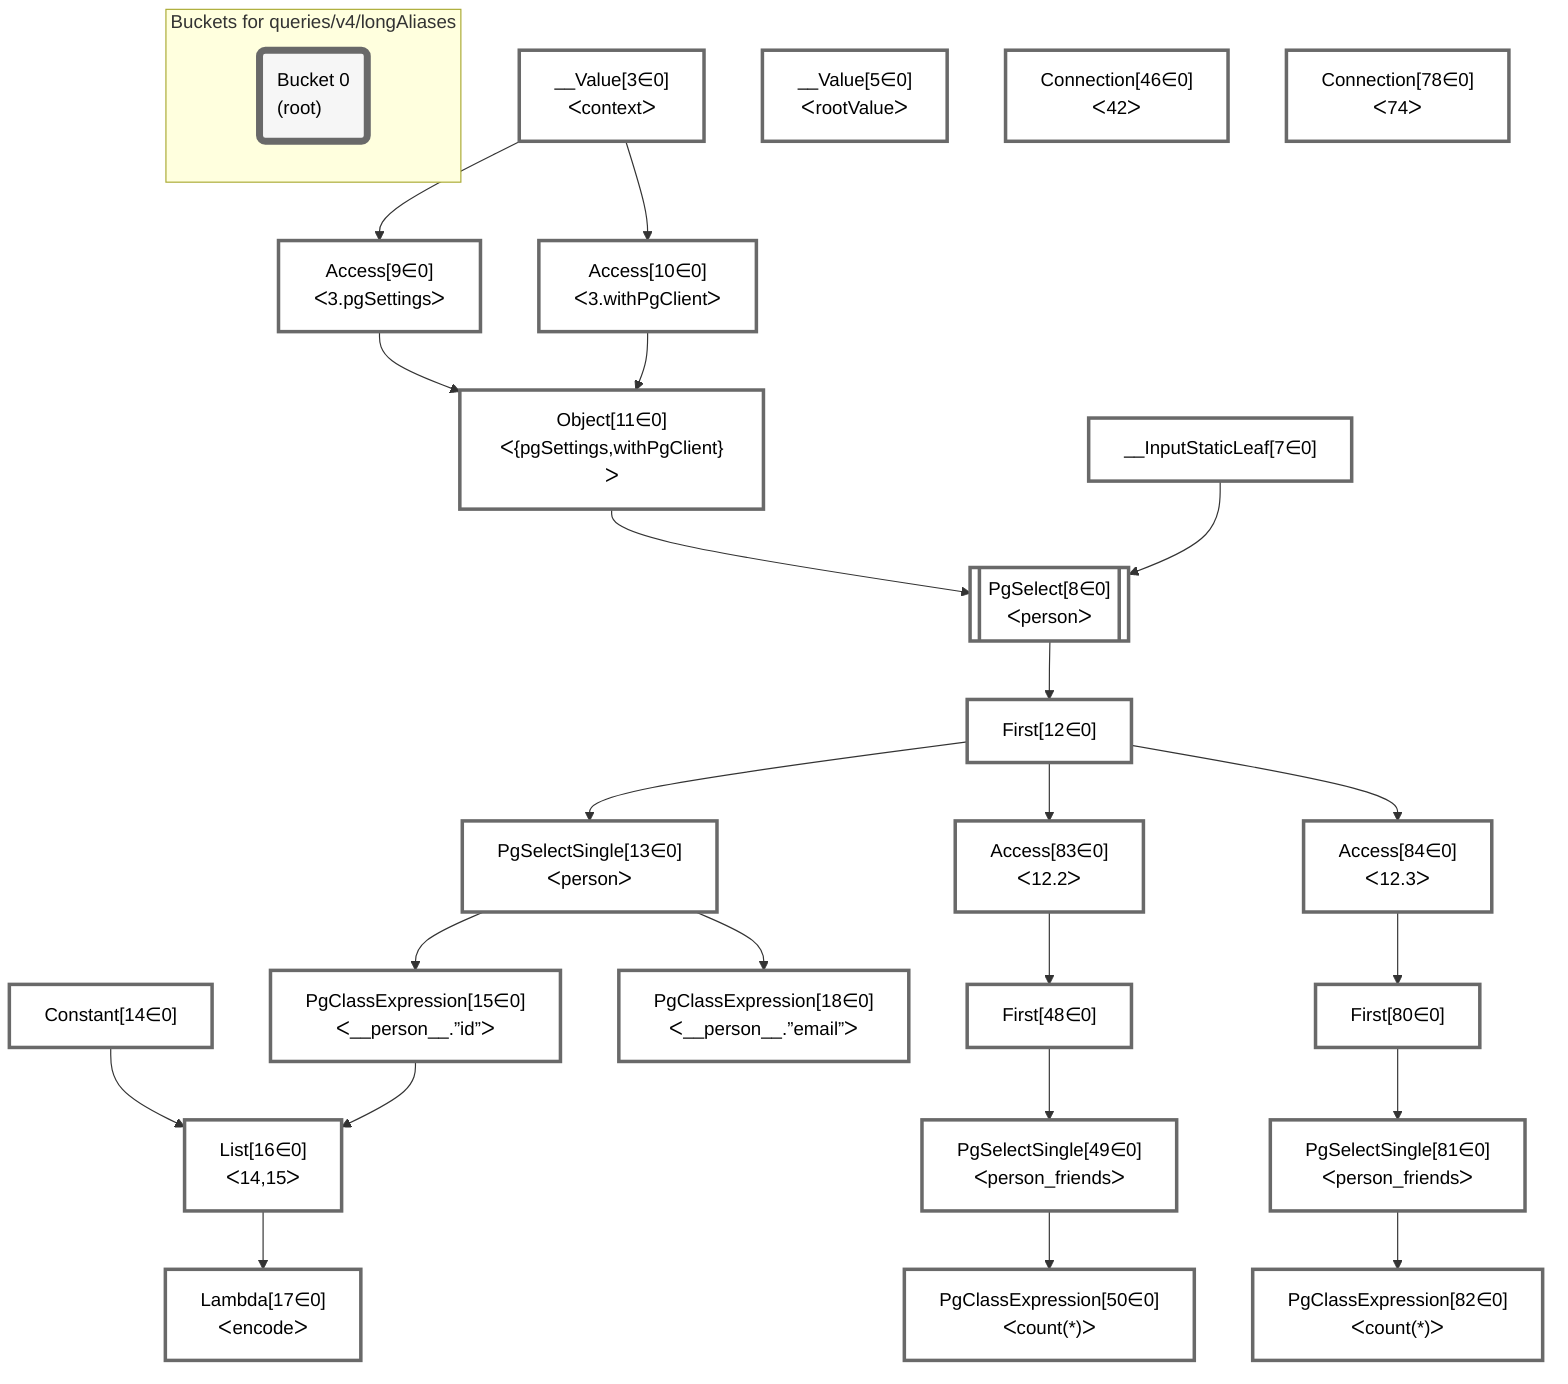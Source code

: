 graph TD
    classDef path fill:#eee,stroke:#000,color:#000
    classDef plan fill:#fff,stroke-width:3px,color:#000
    classDef itemplan fill:#fff,stroke-width:6px,color:#000
    classDef sideeffectplan fill:#f00,stroke-width:6px,color:#000
    classDef bucket fill:#f6f6f6,color:#000,stroke-width:6px,text-align:left


    %% define steps
    __Value3["__Value[3∈0]<br />ᐸcontextᐳ"]:::plan
    __Value5["__Value[5∈0]<br />ᐸrootValueᐳ"]:::plan
    __InputStaticLeaf7["__InputStaticLeaf[7∈0]"]:::plan
    Access9["Access[9∈0]<br />ᐸ3.pgSettingsᐳ"]:::plan
    Access10["Access[10∈0]<br />ᐸ3.withPgClientᐳ"]:::plan
    Object11["Object[11∈0]<br />ᐸ{pgSettings,withPgClient}ᐳ"]:::plan
    PgSelect8[["PgSelect[8∈0]<br />ᐸpersonᐳ"]]:::plan
    First12["First[12∈0]"]:::plan
    PgSelectSingle13["PgSelectSingle[13∈0]<br />ᐸpersonᐳ"]:::plan
    Constant14["Constant[14∈0]"]:::plan
    PgClassExpression15["PgClassExpression[15∈0]<br />ᐸ__person__.”id”ᐳ"]:::plan
    List16["List[16∈0]<br />ᐸ14,15ᐳ"]:::plan
    Lambda17["Lambda[17∈0]<br />ᐸencodeᐳ"]:::plan
    PgClassExpression18["PgClassExpression[18∈0]<br />ᐸ__person__.”email”ᐳ"]:::plan
    Connection46["Connection[46∈0]<br />ᐸ42ᐳ"]:::plan
    Access83["Access[83∈0]<br />ᐸ12.2ᐳ"]:::plan
    First48["First[48∈0]"]:::plan
    PgSelectSingle49["PgSelectSingle[49∈0]<br />ᐸperson_friendsᐳ"]:::plan
    PgClassExpression50["PgClassExpression[50∈0]<br />ᐸcount(*)ᐳ"]:::plan
    Connection78["Connection[78∈0]<br />ᐸ74ᐳ"]:::plan
    Access84["Access[84∈0]<br />ᐸ12.3ᐳ"]:::plan
    First80["First[80∈0]"]:::plan
    PgSelectSingle81["PgSelectSingle[81∈0]<br />ᐸperson_friendsᐳ"]:::plan
    PgClassExpression82["PgClassExpression[82∈0]<br />ᐸcount(*)ᐳ"]:::plan

    %% plan dependencies
    __Value3 --> Access9
    __Value3 --> Access10
    Access9 & Access10 --> Object11
    Object11 & __InputStaticLeaf7 --> PgSelect8
    PgSelect8 --> First12
    First12 --> PgSelectSingle13
    PgSelectSingle13 --> PgClassExpression15
    Constant14 & PgClassExpression15 --> List16
    List16 --> Lambda17
    PgSelectSingle13 --> PgClassExpression18
    First12 --> Access83
    Access83 --> First48
    First48 --> PgSelectSingle49
    PgSelectSingle49 --> PgClassExpression50
    First12 --> Access84
    Access84 --> First80
    First80 --> PgSelectSingle81
    PgSelectSingle81 --> PgClassExpression82

    subgraph "Buckets for queries/v4/longAliases"
    Bucket0("Bucket 0<br />(root)"):::bucket
    classDef bucket0 stroke:#696969
    class Bucket0,__Value3,__Value5,__InputStaticLeaf7,PgSelect8,Access9,Access10,Object11,First12,PgSelectSingle13,Constant14,PgClassExpression15,List16,Lambda17,PgClassExpression18,Connection46,First48,PgSelectSingle49,PgClassExpression50,Connection78,First80,PgSelectSingle81,PgClassExpression82,Access83,Access84 bucket0
    end